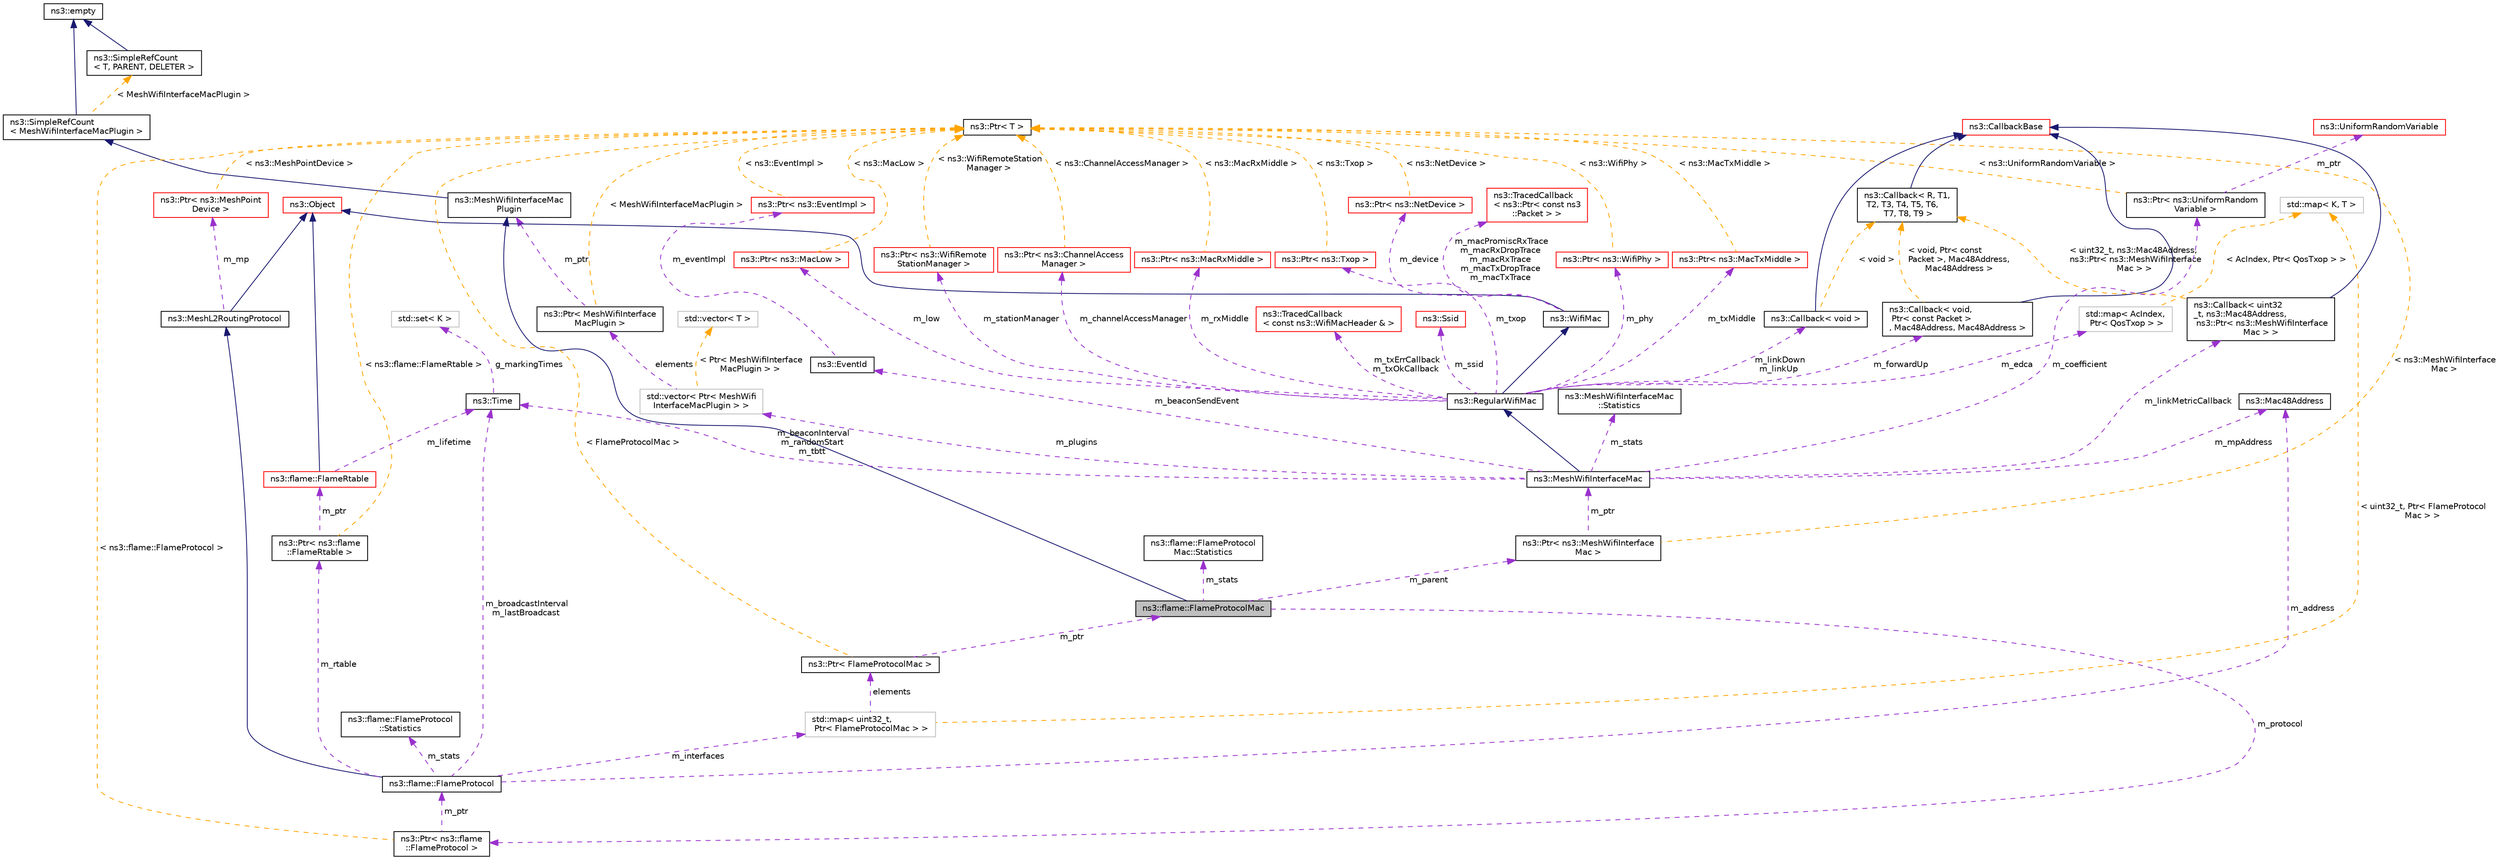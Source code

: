 digraph "ns3::flame::FlameProtocolMac"
{
 // LATEX_PDF_SIZE
  edge [fontname="Helvetica",fontsize="10",labelfontname="Helvetica",labelfontsize="10"];
  node [fontname="Helvetica",fontsize="10",shape=record];
  Node1 [label="ns3::flame::FlameProtocolMac",height=0.2,width=0.4,color="black", fillcolor="grey75", style="filled", fontcolor="black",tooltip="Interface MAC plugin for FLAME routing protocol."];
  Node2 -> Node1 [dir="back",color="midnightblue",fontsize="10",style="solid",fontname="Helvetica"];
  Node2 [label="ns3::MeshWifiInterfaceMac\lPlugin",height=0.2,width=0.4,color="black", fillcolor="white", style="filled",URL="$classns3_1_1_mesh_wifi_interface_mac_plugin.html",tooltip="Common interface for mesh point interface MAC plugins."];
  Node3 -> Node2 [dir="back",color="midnightblue",fontsize="10",style="solid",fontname="Helvetica"];
  Node3 [label="ns3::SimpleRefCount\l\< MeshWifiInterfaceMacPlugin \>",height=0.2,width=0.4,color="black", fillcolor="white", style="filled",URL="$classns3_1_1_simple_ref_count.html",tooltip=" "];
  Node4 -> Node3 [dir="back",color="midnightblue",fontsize="10",style="solid",fontname="Helvetica"];
  Node4 [label="ns3::empty",height=0.2,width=0.4,color="black", fillcolor="white", style="filled",URL="$classns3_1_1empty.html",tooltip="make Callback use a separate empty type"];
  Node5 -> Node3 [dir="back",color="orange",fontsize="10",style="dashed",label=" \< MeshWifiInterfaceMacPlugin \>" ,fontname="Helvetica"];
  Node5 [label="ns3::SimpleRefCount\l\< T, PARENT, DELETER \>",height=0.2,width=0.4,color="black", fillcolor="white", style="filled",URL="$classns3_1_1_simple_ref_count.html",tooltip="A template-based reference counting class."];
  Node4 -> Node5 [dir="back",color="midnightblue",fontsize="10",style="solid",fontname="Helvetica"];
  Node6 -> Node1 [dir="back",color="darkorchid3",fontsize="10",style="dashed",label=" m_parent" ,fontname="Helvetica"];
  Node6 [label="ns3::Ptr\< ns3::MeshWifiInterface\lMac \>",height=0.2,width=0.4,color="black", fillcolor="white", style="filled",URL="$classns3_1_1_ptr.html",tooltip=" "];
  Node7 -> Node6 [dir="back",color="darkorchid3",fontsize="10",style="dashed",label=" m_ptr" ,fontname="Helvetica"];
  Node7 [label="ns3::MeshWifiInterfaceMac",height=0.2,width=0.4,color="black", fillcolor="white", style="filled",URL="$classns3_1_1_mesh_wifi_interface_mac.html",tooltip="Basic MAC of mesh point Wi-Fi interface."];
  Node8 -> Node7 [dir="back",color="midnightblue",fontsize="10",style="solid",fontname="Helvetica"];
  Node8 [label="ns3::RegularWifiMac",height=0.2,width=0.4,color="black", fillcolor="white", style="filled",URL="$classns3_1_1_regular_wifi_mac.html",tooltip="base class for all MAC-level wifi objects."];
  Node9 -> Node8 [dir="back",color="midnightblue",fontsize="10",style="solid",fontname="Helvetica"];
  Node9 [label="ns3::WifiMac",height=0.2,width=0.4,color="black", fillcolor="white", style="filled",URL="$classns3_1_1_wifi_mac.html",tooltip="base class for all MAC-level wifi objects."];
  Node10 -> Node9 [dir="back",color="midnightblue",fontsize="10",style="solid",fontname="Helvetica"];
  Node10 [label="ns3::Object",height=0.2,width=0.4,color="red", fillcolor="white", style="filled",URL="$classns3_1_1_object.html",tooltip="A base class which provides memory management and object aggregation."];
  Node15 -> Node9 [dir="back",color="darkorchid3",fontsize="10",style="dashed",label=" m_macPromiscRxTrace\nm_macRxDropTrace\nm_macRxTrace\nm_macTxDropTrace\nm_macTxTrace" ,fontname="Helvetica"];
  Node15 [label="ns3::TracedCallback\l\< ns3::Ptr\< const ns3\l::Packet \> \>",height=0.2,width=0.4,color="red", fillcolor="white", style="filled",URL="$classns3_1_1_traced_callback.html",tooltip=" "];
  Node27 -> Node9 [dir="back",color="darkorchid3",fontsize="10",style="dashed",label=" m_device" ,fontname="Helvetica"];
  Node27 [label="ns3::Ptr\< ns3::NetDevice \>",height=0.2,width=0.4,color="red", fillcolor="white", style="filled",URL="$classns3_1_1_ptr.html",tooltip=" "];
  Node23 -> Node27 [dir="back",color="orange",fontsize="10",style="dashed",label=" \< ns3::NetDevice \>" ,fontname="Helvetica"];
  Node23 [label="ns3::Ptr\< T \>",height=0.2,width=0.4,color="black", fillcolor="white", style="filled",URL="$classns3_1_1_ptr.html",tooltip="Smart pointer class similar to boost::intrusive_ptr."];
  Node29 -> Node8 [dir="back",color="darkorchid3",fontsize="10",style="dashed",label=" m_low" ,fontname="Helvetica"];
  Node29 [label="ns3::Ptr\< ns3::MacLow \>",height=0.2,width=0.4,color="red", fillcolor="white", style="filled",URL="$classns3_1_1_ptr.html",tooltip=" "];
  Node23 -> Node29 [dir="back",color="orange",fontsize="10",style="dashed",label=" \< ns3::MacLow \>" ,fontname="Helvetica"];
  Node244 -> Node8 [dir="back",color="darkorchid3",fontsize="10",style="dashed",label=" m_ssid" ,fontname="Helvetica"];
  Node244 [label="ns3::Ssid",height=0.2,width=0.4,color="red", fillcolor="white", style="filled",URL="$classns3_1_1_ssid.html",tooltip="The IEEE 802.11 SSID Information Element."];
  Node79 -> Node8 [dir="back",color="darkorchid3",fontsize="10",style="dashed",label=" m_stationManager" ,fontname="Helvetica"];
  Node79 [label="ns3::Ptr\< ns3::WifiRemote\lStationManager \>",height=0.2,width=0.4,color="red", fillcolor="white", style="filled",URL="$classns3_1_1_ptr.html",tooltip=" "];
  Node23 -> Node79 [dir="back",color="orange",fontsize="10",style="dashed",label=" \< ns3::WifiRemoteStation\lManager \>" ,fontname="Helvetica"];
  Node245 -> Node8 [dir="back",color="darkorchid3",fontsize="10",style="dashed",label=" m_txErrCallback\nm_txOkCallback" ,fontname="Helvetica"];
  Node245 [label="ns3::TracedCallback\l\< const ns3::WifiMacHeader & \>",height=0.2,width=0.4,color="red", fillcolor="white", style="filled",URL="$classns3_1_1_traced_callback.html",tooltip=" "];
  Node74 -> Node8 [dir="back",color="darkorchid3",fontsize="10",style="dashed",label=" m_edca" ,fontname="Helvetica"];
  Node74 [label="std::map\< AcIndex,\l Ptr\< QosTxop \> \>",height=0.2,width=0.4,color="grey75", fillcolor="white", style="filled",tooltip=" "];
  Node38 -> Node74 [dir="back",color="orange",fontsize="10",style="dashed",label=" \< AcIndex, Ptr\< QosTxop \> \>" ,fontname="Helvetica"];
  Node38 [label="std::map\< K, T \>",height=0.2,width=0.4,color="grey75", fillcolor="white", style="filled",tooltip=" "];
  Node200 -> Node8 [dir="back",color="darkorchid3",fontsize="10",style="dashed",label=" m_channelAccessManager" ,fontname="Helvetica"];
  Node200 [label="ns3::Ptr\< ns3::ChannelAccess\lManager \>",height=0.2,width=0.4,color="red", fillcolor="white", style="filled",URL="$classns3_1_1_ptr.html",tooltip=" "];
  Node23 -> Node200 [dir="back",color="orange",fontsize="10",style="dashed",label=" \< ns3::ChannelAccessManager \>" ,fontname="Helvetica"];
  Node132 -> Node8 [dir="back",color="darkorchid3",fontsize="10",style="dashed",label=" m_linkDown\nm_linkUp" ,fontname="Helvetica"];
  Node132 [label="ns3::Callback\< void \>",height=0.2,width=0.4,color="black", fillcolor="white", style="filled",URL="$classns3_1_1_callback.html",tooltip=" "];
  Node19 -> Node132 [dir="back",color="midnightblue",fontsize="10",style="solid",fontname="Helvetica"];
  Node19 [label="ns3::CallbackBase",height=0.2,width=0.4,color="red", fillcolor="white", style="filled",URL="$classns3_1_1_callback_base.html",tooltip="Base class for Callback class."];
  Node24 -> Node132 [dir="back",color="orange",fontsize="10",style="dashed",label=" \< void \>" ,fontname="Helvetica"];
  Node24 [label="ns3::Callback\< R, T1,\l T2, T3, T4, T5, T6,\l T7, T8, T9 \>",height=0.2,width=0.4,color="black", fillcolor="white", style="filled",URL="$classns3_1_1_callback.html",tooltip="Callback template class."];
  Node19 -> Node24 [dir="back",color="midnightblue",fontsize="10",style="solid",fontname="Helvetica"];
  Node246 -> Node8 [dir="back",color="darkorchid3",fontsize="10",style="dashed",label=" m_rxMiddle" ,fontname="Helvetica"];
  Node246 [label="ns3::Ptr\< ns3::MacRxMiddle \>",height=0.2,width=0.4,color="red", fillcolor="white", style="filled",URL="$classns3_1_1_ptr.html",tooltip=" "];
  Node23 -> Node246 [dir="back",color="orange",fontsize="10",style="dashed",label=" \< ns3::MacRxMiddle \>" ,fontname="Helvetica"];
  Node253 -> Node8 [dir="back",color="darkorchid3",fontsize="10",style="dashed",label=" m_forwardUp" ,fontname="Helvetica"];
  Node253 [label="ns3::Callback\< void,\l Ptr\< const Packet \>\l, Mac48Address, Mac48Address \>",height=0.2,width=0.4,color="black", fillcolor="white", style="filled",URL="$classns3_1_1_callback.html",tooltip=" "];
  Node19 -> Node253 [dir="back",color="midnightblue",fontsize="10",style="solid",fontname="Helvetica"];
  Node24 -> Node253 [dir="back",color="orange",fontsize="10",style="dashed",label=" \< void, Ptr\< const\l Packet \>, Mac48Address,\l Mac48Address \>" ,fontname="Helvetica"];
  Node99 -> Node8 [dir="back",color="darkorchid3",fontsize="10",style="dashed",label=" m_phy" ,fontname="Helvetica"];
  Node99 [label="ns3::Ptr\< ns3::WifiPhy \>",height=0.2,width=0.4,color="red", fillcolor="white", style="filled",URL="$classns3_1_1_ptr.html",tooltip=" "];
  Node23 -> Node99 [dir="back",color="orange",fontsize="10",style="dashed",label=" \< ns3::WifiPhy \>" ,fontname="Helvetica"];
  Node210 -> Node8 [dir="back",color="darkorchid3",fontsize="10",style="dashed",label=" m_txMiddle" ,fontname="Helvetica"];
  Node210 [label="ns3::Ptr\< ns3::MacTxMiddle \>",height=0.2,width=0.4,color="red", fillcolor="white", style="filled",URL="$classns3_1_1_ptr.html",tooltip=" "];
  Node23 -> Node210 [dir="back",color="orange",fontsize="10",style="dashed",label=" \< ns3::MacTxMiddle \>" ,fontname="Helvetica"];
  Node241 -> Node8 [dir="back",color="darkorchid3",fontsize="10",style="dashed",label=" m_txop" ,fontname="Helvetica"];
  Node241 [label="ns3::Ptr\< ns3::Txop \>",height=0.2,width=0.4,color="red", fillcolor="white", style="filled",URL="$classns3_1_1_ptr.html",tooltip=" "];
  Node23 -> Node241 [dir="back",color="orange",fontsize="10",style="dashed",label=" \< ns3::Txop \>" ,fontname="Helvetica"];
  Node254 -> Node7 [dir="back",color="darkorchid3",fontsize="10",style="dashed",label=" m_stats" ,fontname="Helvetica"];
  Node254 [label="ns3::MeshWifiInterfaceMac\l::Statistics",height=0.2,width=0.4,color="black", fillcolor="white", style="filled",URL="$structns3_1_1_mesh_wifi_interface_mac_1_1_statistics.html",tooltip="Statistics:"];
  Node31 -> Node7 [dir="back",color="darkorchid3",fontsize="10",style="dashed",label=" m_mpAddress" ,fontname="Helvetica"];
  Node31 [label="ns3::Mac48Address",height=0.2,width=0.4,color="black", fillcolor="white", style="filled",URL="$classns3_1_1_mac48_address.html",tooltip="an EUI-48 address"];
  Node255 -> Node7 [dir="back",color="darkorchid3",fontsize="10",style="dashed",label=" m_linkMetricCallback" ,fontname="Helvetica"];
  Node255 [label="ns3::Callback\< uint32\l_t, ns3::Mac48Address,\l ns3::Ptr\< ns3::MeshWifiInterface\lMac \> \>",height=0.2,width=0.4,color="black", fillcolor="white", style="filled",URL="$classns3_1_1_callback.html",tooltip=" "];
  Node19 -> Node255 [dir="back",color="midnightblue",fontsize="10",style="solid",fontname="Helvetica"];
  Node24 -> Node255 [dir="back",color="orange",fontsize="10",style="dashed",label=" \< uint32_t, ns3::Mac48Address,\l ns3::Ptr\< ns3::MeshWifiInterface\lMac \> \>" ,fontname="Helvetica"];
  Node116 -> Node7 [dir="back",color="darkorchid3",fontsize="10",style="dashed",label=" m_beaconSendEvent" ,fontname="Helvetica"];
  Node116 [label="ns3::EventId",height=0.2,width=0.4,color="black", fillcolor="white", style="filled",URL="$classns3_1_1_event_id.html",tooltip="An identifier for simulation events."];
  Node117 -> Node116 [dir="back",color="darkorchid3",fontsize="10",style="dashed",label=" m_eventImpl" ,fontname="Helvetica"];
  Node117 [label="ns3::Ptr\< ns3::EventImpl \>",height=0.2,width=0.4,color="red", fillcolor="white", style="filled",URL="$classns3_1_1_ptr.html",tooltip=" "];
  Node23 -> Node117 [dir="back",color="orange",fontsize="10",style="dashed",label=" \< ns3::EventImpl \>" ,fontname="Helvetica"];
  Node51 -> Node7 [dir="back",color="darkorchid3",fontsize="10",style="dashed",label=" m_beaconInterval\nm_randomStart\nm_tbtt" ,fontname="Helvetica"];
  Node51 [label="ns3::Time",height=0.2,width=0.4,color="black", fillcolor="white", style="filled",URL="$classns3_1_1_time.html",tooltip="Simulation virtual time values and global simulation resolution."];
  Node52 -> Node51 [dir="back",color="darkorchid3",fontsize="10",style="dashed",label=" g_markingTimes" ,fontname="Helvetica"];
  Node52 [label="std::set\< K \>",height=0.2,width=0.4,color="grey75", fillcolor="white", style="filled",tooltip=" "];
  Node150 -> Node7 [dir="back",color="darkorchid3",fontsize="10",style="dashed",label=" m_coefficient" ,fontname="Helvetica"];
  Node150 [label="ns3::Ptr\< ns3::UniformRandom\lVariable \>",height=0.2,width=0.4,color="black", fillcolor="white", style="filled",URL="$classns3_1_1_ptr.html",tooltip=" "];
  Node151 -> Node150 [dir="back",color="darkorchid3",fontsize="10",style="dashed",label=" m_ptr" ,fontname="Helvetica"];
  Node151 [label="ns3::UniformRandomVariable",height=0.2,width=0.4,color="red", fillcolor="white", style="filled",URL="$classns3_1_1_uniform_random_variable.html",tooltip="The uniform distribution Random Number Generator (RNG)."];
  Node23 -> Node150 [dir="back",color="orange",fontsize="10",style="dashed",label=" \< ns3::UniformRandomVariable \>" ,fontname="Helvetica"];
  Node256 -> Node7 [dir="back",color="darkorchid3",fontsize="10",style="dashed",label=" m_plugins" ,fontname="Helvetica"];
  Node256 [label="std::vector\< Ptr\< MeshWifi\lInterfaceMacPlugin \> \>",height=0.2,width=0.4,color="grey75", fillcolor="white", style="filled",tooltip=" "];
  Node257 -> Node256 [dir="back",color="darkorchid3",fontsize="10",style="dashed",label=" elements" ,fontname="Helvetica"];
  Node257 [label="ns3::Ptr\< MeshWifiInterface\lMacPlugin \>",height=0.2,width=0.4,color="black", fillcolor="white", style="filled",URL="$classns3_1_1_ptr.html",tooltip=" "];
  Node2 -> Node257 [dir="back",color="darkorchid3",fontsize="10",style="dashed",label=" m_ptr" ,fontname="Helvetica"];
  Node23 -> Node257 [dir="back",color="orange",fontsize="10",style="dashed",label=" \< MeshWifiInterfaceMacPlugin \>" ,fontname="Helvetica"];
  Node60 -> Node256 [dir="back",color="orange",fontsize="10",style="dashed",label=" \< Ptr\< MeshWifiInterface\lMacPlugin \> \>" ,fontname="Helvetica"];
  Node60 [label="std::vector\< T \>",height=0.2,width=0.4,color="grey75", fillcolor="white", style="filled",tooltip=" "];
  Node23 -> Node6 [dir="back",color="orange",fontsize="10",style="dashed",label=" \< ns3::MeshWifiInterface\lMac \>" ,fontname="Helvetica"];
  Node258 -> Node1 [dir="back",color="darkorchid3",fontsize="10",style="dashed",label=" m_stats" ,fontname="Helvetica"];
  Node258 [label="ns3::flame::FlameProtocol\lMac::Statistics",height=0.2,width=0.4,color="black", fillcolor="white", style="filled",URL="$structns3_1_1flame_1_1_flame_protocol_mac_1_1_statistics.html",tooltip="Statistics structure."];
  Node259 -> Node1 [dir="back",color="darkorchid3",fontsize="10",style="dashed",label=" m_protocol" ,fontname="Helvetica"];
  Node259 [label="ns3::Ptr\< ns3::flame\l::FlameProtocol \>",height=0.2,width=0.4,color="black", fillcolor="white", style="filled",URL="$classns3_1_1_ptr.html",tooltip=" "];
  Node260 -> Node259 [dir="back",color="darkorchid3",fontsize="10",style="dashed",label=" m_ptr" ,fontname="Helvetica"];
  Node260 [label="ns3::flame::FlameProtocol",height=0.2,width=0.4,color="black", fillcolor="white", style="filled",URL="$classns3_1_1flame_1_1_flame_protocol.html",tooltip="FLAME routing protocol."];
  Node261 -> Node260 [dir="back",color="midnightblue",fontsize="10",style="solid",fontname="Helvetica"];
  Node261 [label="ns3::MeshL2RoutingProtocol",height=0.2,width=0.4,color="black", fillcolor="white", style="filled",URL="$classns3_1_1_mesh_l2_routing_protocol.html",tooltip="Interface for L2 mesh routing protocol and mesh point communication."];
  Node10 -> Node261 [dir="back",color="midnightblue",fontsize="10",style="solid",fontname="Helvetica"];
  Node262 -> Node261 [dir="back",color="darkorchid3",fontsize="10",style="dashed",label=" m_mp" ,fontname="Helvetica"];
  Node262 [label="ns3::Ptr\< ns3::MeshPoint\lDevice \>",height=0.2,width=0.4,color="red", fillcolor="white", style="filled",URL="$classns3_1_1_ptr.html",tooltip=" "];
  Node23 -> Node262 [dir="back",color="orange",fontsize="10",style="dashed",label=" \< ns3::MeshPointDevice \>" ,fontname="Helvetica"];
  Node31 -> Node260 [dir="back",color="darkorchid3",fontsize="10",style="dashed",label=" m_address" ,fontname="Helvetica"];
  Node273 -> Node260 [dir="back",color="darkorchid3",fontsize="10",style="dashed",label=" m_interfaces" ,fontname="Helvetica"];
  Node273 [label="std::map\< uint32_t,\l Ptr\< FlameProtocolMac \> \>",height=0.2,width=0.4,color="grey75", fillcolor="white", style="filled",tooltip=" "];
  Node274 -> Node273 [dir="back",color="darkorchid3",fontsize="10",style="dashed",label=" elements" ,fontname="Helvetica"];
  Node274 [label="ns3::Ptr\< FlameProtocolMac \>",height=0.2,width=0.4,color="black", fillcolor="white", style="filled",URL="$classns3_1_1_ptr.html",tooltip=" "];
  Node1 -> Node274 [dir="back",color="darkorchid3",fontsize="10",style="dashed",label=" m_ptr" ,fontname="Helvetica"];
  Node23 -> Node274 [dir="back",color="orange",fontsize="10",style="dashed",label=" \< FlameProtocolMac \>" ,fontname="Helvetica"];
  Node38 -> Node273 [dir="back",color="orange",fontsize="10",style="dashed",label=" \< uint32_t, Ptr\< FlameProtocol\lMac \> \>" ,fontname="Helvetica"];
  Node51 -> Node260 [dir="back",color="darkorchid3",fontsize="10",style="dashed",label=" m_broadcastInterval\nm_lastBroadcast" ,fontname="Helvetica"];
  Node275 -> Node260 [dir="back",color="darkorchid3",fontsize="10",style="dashed",label=" m_rtable" ,fontname="Helvetica"];
  Node275 [label="ns3::Ptr\< ns3::flame\l::FlameRtable \>",height=0.2,width=0.4,color="black", fillcolor="white", style="filled",URL="$classns3_1_1_ptr.html",tooltip=" "];
  Node276 -> Node275 [dir="back",color="darkorchid3",fontsize="10",style="dashed",label=" m_ptr" ,fontname="Helvetica"];
  Node276 [label="ns3::flame::FlameRtable",height=0.2,width=0.4,color="red", fillcolor="white", style="filled",URL="$classns3_1_1flame_1_1_flame_rtable.html",tooltip="Routing table for FLAME."];
  Node10 -> Node276 [dir="back",color="midnightblue",fontsize="10",style="solid",fontname="Helvetica"];
  Node51 -> Node276 [dir="back",color="darkorchid3",fontsize="10",style="dashed",label=" m_lifetime" ,fontname="Helvetica"];
  Node23 -> Node275 [dir="back",color="orange",fontsize="10",style="dashed",label=" \< ns3::flame::FlameRtable \>" ,fontname="Helvetica"];
  Node279 -> Node260 [dir="back",color="darkorchid3",fontsize="10",style="dashed",label=" m_stats" ,fontname="Helvetica"];
  Node279 [label="ns3::flame::FlameProtocol\l::Statistics",height=0.2,width=0.4,color="black", fillcolor="white", style="filled",URL="$structns3_1_1flame_1_1_flame_protocol_1_1_statistics.html",tooltip="Statistics structure."];
  Node23 -> Node259 [dir="back",color="orange",fontsize="10",style="dashed",label=" \< ns3::flame::FlameProtocol \>" ,fontname="Helvetica"];
}
